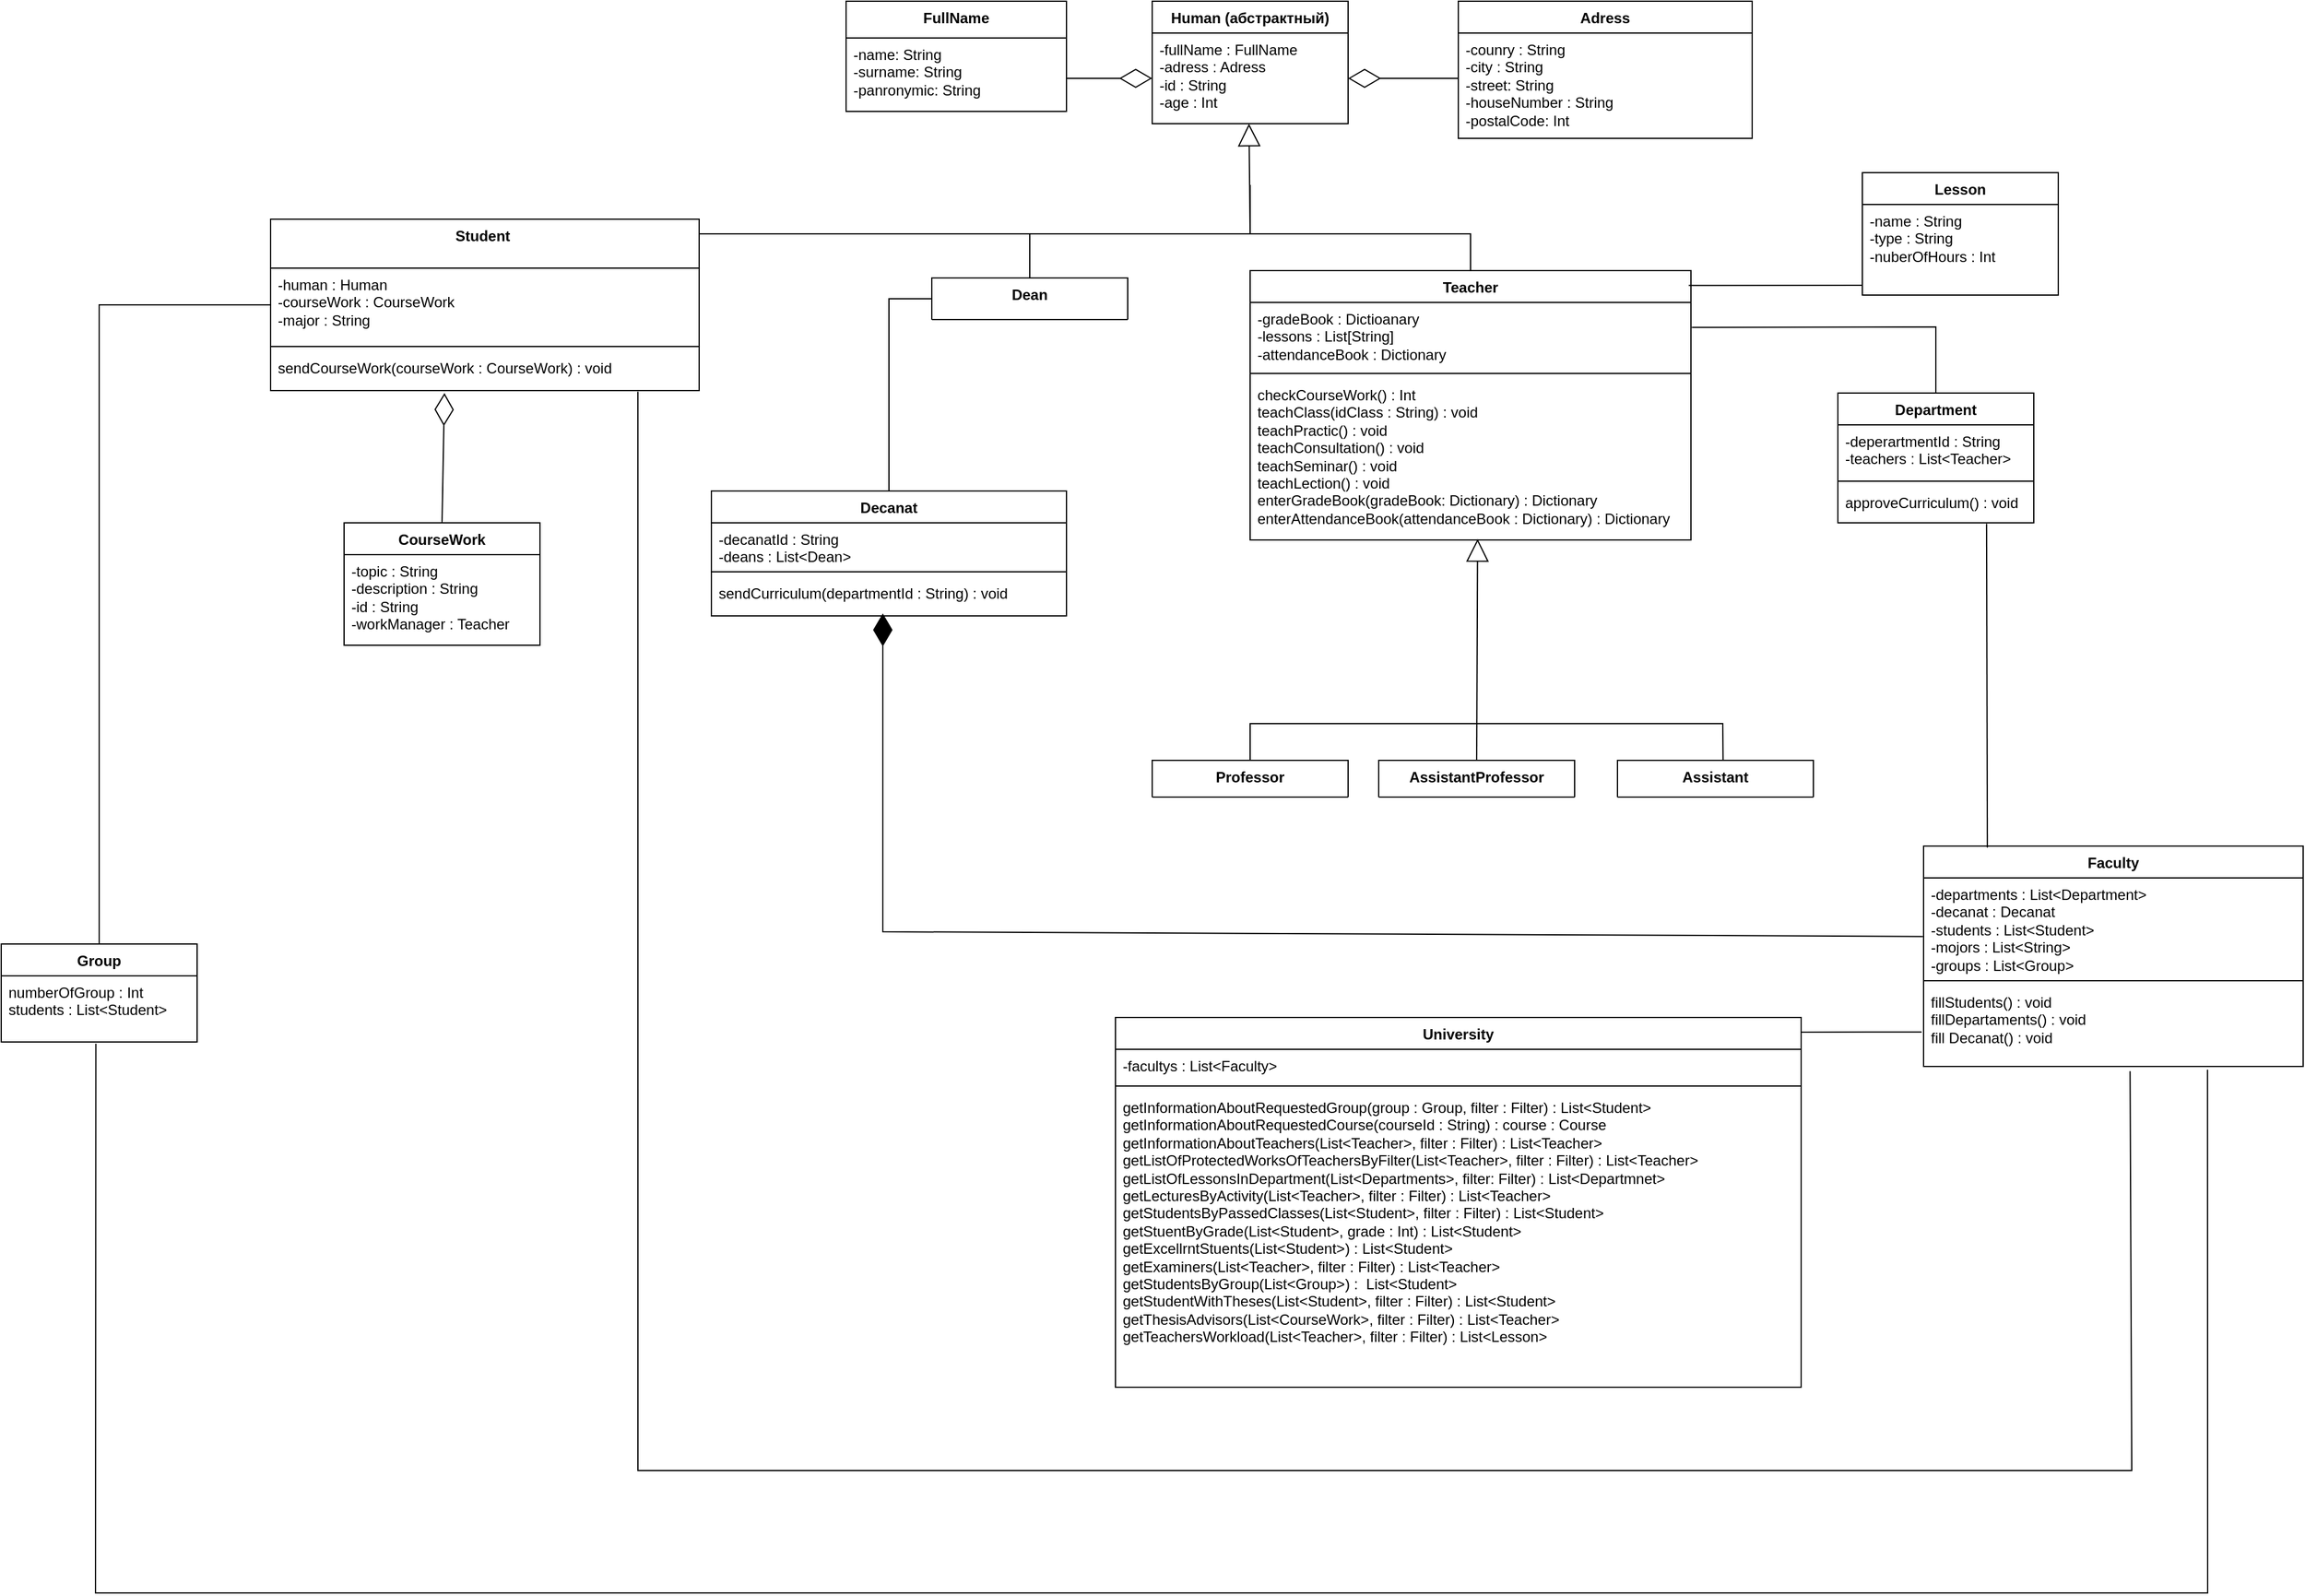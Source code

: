<mxfile version="22.1.11" type="device">
  <diagram name="Page-1" id="uLWutHsh9H5jnmKMyYdZ">
    <mxGraphModel dx="3306" dy="2050" grid="1" gridSize="10" guides="1" tooltips="1" connect="1" arrows="1" fold="1" page="1" pageScale="1" pageWidth="1100" pageHeight="850" math="0" shadow="0">
      <root>
        <mxCell id="0" />
        <mxCell id="1" parent="0" />
        <mxCell id="XazD7XK5eJe6dAyfY3j4-5" value="Human (абстрактный)" style="swimlane;fontStyle=1;align=center;verticalAlign=top;childLayout=stackLayout;horizontal=1;startSize=26;horizontalStack=0;resizeParent=1;resizeParentMax=0;resizeLast=0;collapsible=1;marginBottom=0;whiteSpace=wrap;html=1;" parent="1" vertex="1">
          <mxGeometry x="40" y="-520" width="160" height="100" as="geometry" />
        </mxCell>
        <mxCell id="XazD7XK5eJe6dAyfY3j4-6" value="-fullName : FullName&lt;br&gt;-adress : Adress&lt;br&gt;-id : String&lt;br&gt;-age : Int" style="text;strokeColor=none;fillColor=none;align=left;verticalAlign=top;spacingLeft=4;spacingRight=4;overflow=hidden;rotatable=0;points=[[0,0.5],[1,0.5]];portConstraint=eastwest;whiteSpace=wrap;html=1;" parent="XazD7XK5eJe6dAyfY3j4-5" vertex="1">
          <mxGeometry y="26" width="160" height="74" as="geometry" />
        </mxCell>
        <mxCell id="XazD7XK5eJe6dAyfY3j4-7" value="" style="line;strokeWidth=1;fillColor=none;align=left;verticalAlign=middle;spacingTop=-1;spacingLeft=3;spacingRight=3;rotatable=0;labelPosition=right;points=[];portConstraint=eastwest;strokeColor=inherit;" parent="XazD7XK5eJe6dAyfY3j4-5" vertex="1">
          <mxGeometry y="100" width="160" as="geometry" />
        </mxCell>
        <mxCell id="XazD7XK5eJe6dAyfY3j4-9" value="FullName" style="swimlane;fontStyle=1;align=center;verticalAlign=top;childLayout=stackLayout;horizontal=1;startSize=30;horizontalStack=0;resizeParent=1;resizeParentMax=0;resizeLast=0;collapsible=1;marginBottom=0;whiteSpace=wrap;html=1;" parent="1" vertex="1">
          <mxGeometry x="-210" y="-520" width="180" height="90" as="geometry" />
        </mxCell>
        <mxCell id="XazD7XK5eJe6dAyfY3j4-10" value="-name: String&lt;br&gt;-surname: String&lt;br&gt;-panronymic: String" style="text;strokeColor=none;fillColor=none;align=left;verticalAlign=top;spacingLeft=4;spacingRight=4;overflow=hidden;rotatable=0;points=[[0,0.5],[1,0.5]];portConstraint=eastwest;whiteSpace=wrap;html=1;" parent="XazD7XK5eJe6dAyfY3j4-9" vertex="1">
          <mxGeometry y="30" width="180" height="60" as="geometry" />
        </mxCell>
        <mxCell id="XazD7XK5eJe6dAyfY3j4-17" value="Adress" style="swimlane;fontStyle=1;align=center;verticalAlign=top;childLayout=stackLayout;horizontal=1;startSize=26;horizontalStack=0;resizeParent=1;resizeParentMax=0;resizeLast=0;collapsible=1;marginBottom=0;whiteSpace=wrap;html=1;" parent="1" vertex="1">
          <mxGeometry x="290" y="-520" width="240" height="112" as="geometry" />
        </mxCell>
        <mxCell id="XazD7XK5eJe6dAyfY3j4-18" value="-counry : String&lt;br&gt;-city : String&lt;br&gt;-street: String&lt;br&gt;-houseNumber : String&lt;br&gt;-postalCode: Int" style="text;strokeColor=none;fillColor=none;align=left;verticalAlign=top;spacingLeft=4;spacingRight=4;overflow=hidden;rotatable=0;points=[[0,0.5],[1,0.5]];portConstraint=eastwest;whiteSpace=wrap;html=1;" parent="XazD7XK5eJe6dAyfY3j4-17" vertex="1">
          <mxGeometry y="26" width="240" height="86" as="geometry" />
        </mxCell>
        <mxCell id="XazD7XK5eJe6dAyfY3j4-19" value="" style="line;strokeWidth=1;fillColor=none;align=left;verticalAlign=middle;spacingTop=-1;spacingLeft=3;spacingRight=3;rotatable=0;labelPosition=right;points=[];portConstraint=eastwest;strokeColor=inherit;" parent="XazD7XK5eJe6dAyfY3j4-17" vertex="1">
          <mxGeometry y="112" width="240" as="geometry" />
        </mxCell>
        <mxCell id="XazD7XK5eJe6dAyfY3j4-21" value="Student&amp;nbsp;" style="swimlane;fontStyle=1;align=center;verticalAlign=top;childLayout=stackLayout;horizontal=1;startSize=40;horizontalStack=0;resizeParent=1;resizeParentMax=0;resizeLast=0;collapsible=1;marginBottom=0;whiteSpace=wrap;html=1;" parent="1" vertex="1">
          <mxGeometry x="-680" y="-342" width="350" height="140" as="geometry" />
        </mxCell>
        <mxCell id="XazD7XK5eJe6dAyfY3j4-22" value="-human : Human&lt;br&gt;-courseWork : CourseWork&lt;br&gt;-major : String&lt;br&gt;" style="text;strokeColor=none;fillColor=none;align=left;verticalAlign=top;spacingLeft=4;spacingRight=4;overflow=hidden;rotatable=0;points=[[0,0.5],[1,0.5]];portConstraint=eastwest;whiteSpace=wrap;html=1;" parent="XazD7XK5eJe6dAyfY3j4-21" vertex="1">
          <mxGeometry y="40" width="350" height="60" as="geometry" />
        </mxCell>
        <mxCell id="XazD7XK5eJe6dAyfY3j4-23" value="" style="line;strokeWidth=1;fillColor=none;align=left;verticalAlign=middle;spacingTop=-1;spacingLeft=3;spacingRight=3;rotatable=0;labelPosition=right;points=[];portConstraint=eastwest;strokeColor=inherit;" parent="XazD7XK5eJe6dAyfY3j4-21" vertex="1">
          <mxGeometry y="100" width="350" height="8" as="geometry" />
        </mxCell>
        <mxCell id="XazD7XK5eJe6dAyfY3j4-24" value="sendCourseWork(courseWork : CourseWork) : void" style="text;strokeColor=none;fillColor=none;align=left;verticalAlign=top;spacingLeft=4;spacingRight=4;overflow=hidden;rotatable=0;points=[[0,0.5],[1,0.5]];portConstraint=eastwest;whiteSpace=wrap;html=1;" parent="XazD7XK5eJe6dAyfY3j4-21" vertex="1">
          <mxGeometry y="108" width="350" height="32" as="geometry" />
        </mxCell>
        <mxCell id="XazD7XK5eJe6dAyfY3j4-25" value="Teacher" style="swimlane;fontStyle=1;align=center;verticalAlign=top;childLayout=stackLayout;horizontal=1;startSize=26;horizontalStack=0;resizeParent=1;resizeParentMax=0;resizeLast=0;collapsible=1;marginBottom=0;whiteSpace=wrap;html=1;" parent="1" vertex="1">
          <mxGeometry x="120" y="-300" width="360" height="220" as="geometry" />
        </mxCell>
        <mxCell id="XazD7XK5eJe6dAyfY3j4-26" value="-gradeBook : Dictioanary&lt;br&gt;-lessons : List[String]&lt;br&gt;-attendanceBook : Dictionary" style="text;strokeColor=none;fillColor=none;align=left;verticalAlign=top;spacingLeft=4;spacingRight=4;overflow=hidden;rotatable=0;points=[[0,0.5],[1,0.5]];portConstraint=eastwest;whiteSpace=wrap;html=1;" parent="XazD7XK5eJe6dAyfY3j4-25" vertex="1">
          <mxGeometry y="26" width="360" height="54" as="geometry" />
        </mxCell>
        <mxCell id="XazD7XK5eJe6dAyfY3j4-27" value="" style="line;strokeWidth=1;fillColor=none;align=left;verticalAlign=middle;spacingTop=-1;spacingLeft=3;spacingRight=3;rotatable=0;labelPosition=right;points=[];portConstraint=eastwest;strokeColor=inherit;" parent="XazD7XK5eJe6dAyfY3j4-25" vertex="1">
          <mxGeometry y="80" width="360" height="8" as="geometry" />
        </mxCell>
        <mxCell id="XazD7XK5eJe6dAyfY3j4-28" value="checkCourseWork() : Int&lt;br&gt;teachClass(idClass : String) : void&lt;br&gt;teachPractic() : void&lt;br&gt;teachConsultation() : void&lt;br&gt;teachSeminar() : void&lt;br&gt;teachLection() : void&lt;br&gt;enterGradeBook(gradeBook: Dictionary) : Dictionary&lt;br&gt;enterAttendanceBook(attendanceBook : Dictionary) : Dictionary&amp;nbsp;" style="text;strokeColor=none;fillColor=none;align=left;verticalAlign=top;spacingLeft=4;spacingRight=4;overflow=hidden;rotatable=0;points=[[0,0.5],[1,0.5]];portConstraint=eastwest;whiteSpace=wrap;html=1;" parent="XazD7XK5eJe6dAyfY3j4-25" vertex="1">
          <mxGeometry y="88" width="360" height="132" as="geometry" />
        </mxCell>
        <mxCell id="ZtgNmYynmjVqdtdNXjMd-1" value="Assistant&lt;br&gt;&lt;br&gt;&lt;br&gt;" style="swimlane;fontStyle=1;align=center;verticalAlign=top;childLayout=stackLayout;horizontal=1;startSize=30;horizontalStack=0;resizeParent=1;resizeParentMax=0;resizeLast=0;collapsible=1;marginBottom=0;whiteSpace=wrap;html=1;" parent="1" vertex="1">
          <mxGeometry x="420" y="100" width="160" height="30" as="geometry" />
        </mxCell>
        <mxCell id="ZtgNmYynmjVqdtdNXjMd-5" value="AssistantProfessor" style="swimlane;fontStyle=1;align=center;verticalAlign=top;childLayout=stackLayout;horizontal=1;startSize=30;horizontalStack=0;resizeParent=1;resizeParentMax=0;resizeLast=0;collapsible=1;marginBottom=0;whiteSpace=wrap;html=1;" parent="1" vertex="1">
          <mxGeometry x="225" y="100" width="160" height="30" as="geometry" />
        </mxCell>
        <mxCell id="ZtgNmYynmjVqdtdNXjMd-9" value="Professor" style="swimlane;fontStyle=1;align=center;verticalAlign=top;childLayout=stackLayout;horizontal=1;startSize=30;horizontalStack=0;resizeParent=1;resizeParentMax=0;resizeLast=0;collapsible=1;marginBottom=0;whiteSpace=wrap;html=1;" parent="1" vertex="1">
          <mxGeometry x="40" y="100" width="160" height="30" as="geometry">
            <mxRectangle x="40" y="100" width="100" height="30" as="alternateBounds" />
          </mxGeometry>
        </mxCell>
        <mxCell id="ZtgNmYynmjVqdtdNXjMd-17" value="CourseWork" style="swimlane;fontStyle=1;align=center;verticalAlign=top;childLayout=stackLayout;horizontal=1;startSize=26;horizontalStack=0;resizeParent=1;resizeParentMax=0;resizeLast=0;collapsible=1;marginBottom=0;whiteSpace=wrap;html=1;" parent="1" vertex="1">
          <mxGeometry x="-620" y="-94" width="160" height="100" as="geometry" />
        </mxCell>
        <mxCell id="ZtgNmYynmjVqdtdNXjMd-18" value="-topic : String&lt;br&gt;-description : String&lt;br&gt;-id : String&lt;br&gt;-workManager : Teacher" style="text;strokeColor=none;fillColor=none;align=left;verticalAlign=top;spacingLeft=4;spacingRight=4;overflow=hidden;rotatable=0;points=[[0,0.5],[1,0.5]];portConstraint=eastwest;whiteSpace=wrap;html=1;" parent="ZtgNmYynmjVqdtdNXjMd-17" vertex="1">
          <mxGeometry y="26" width="160" height="74" as="geometry" />
        </mxCell>
        <mxCell id="7ef6itl0ADpy9ATKDCFH-1" value="Decanat" style="swimlane;fontStyle=1;align=center;verticalAlign=top;childLayout=stackLayout;horizontal=1;startSize=26;horizontalStack=0;resizeParent=1;resizeParentMax=0;resizeLast=0;collapsible=1;marginBottom=0;whiteSpace=wrap;html=1;" parent="1" vertex="1">
          <mxGeometry x="-320" y="-120" width="290" height="102" as="geometry" />
        </mxCell>
        <mxCell id="7ef6itl0ADpy9ATKDCFH-2" value="-decanatId : String&lt;br&gt;-deans : List&amp;lt;Dean&amp;gt;" style="text;strokeColor=none;fillColor=none;align=left;verticalAlign=top;spacingLeft=4;spacingRight=4;overflow=hidden;rotatable=0;points=[[0,0.5],[1,0.5]];portConstraint=eastwest;whiteSpace=wrap;html=1;" parent="7ef6itl0ADpy9ATKDCFH-1" vertex="1">
          <mxGeometry y="26" width="290" height="36" as="geometry" />
        </mxCell>
        <mxCell id="7ef6itl0ADpy9ATKDCFH-3" value="" style="line;strokeWidth=1;fillColor=none;align=left;verticalAlign=middle;spacingTop=-1;spacingLeft=3;spacingRight=3;rotatable=0;labelPosition=right;points=[];portConstraint=eastwest;strokeColor=inherit;" parent="7ef6itl0ADpy9ATKDCFH-1" vertex="1">
          <mxGeometry y="62" width="290" height="8" as="geometry" />
        </mxCell>
        <mxCell id="7ef6itl0ADpy9ATKDCFH-4" value="sendCurriculum(departmentId : String) : void" style="text;strokeColor=none;fillColor=none;align=left;verticalAlign=top;spacingLeft=4;spacingRight=4;overflow=hidden;rotatable=0;points=[[0,0.5],[1,0.5]];portConstraint=eastwest;whiteSpace=wrap;html=1;" parent="7ef6itl0ADpy9ATKDCFH-1" vertex="1">
          <mxGeometry y="70" width="290" height="32" as="geometry" />
        </mxCell>
        <mxCell id="7ef6itl0ADpy9ATKDCFH-9" value="Department" style="swimlane;fontStyle=1;align=center;verticalAlign=top;childLayout=stackLayout;horizontal=1;startSize=26;horizontalStack=0;resizeParent=1;resizeParentMax=0;resizeLast=0;collapsible=1;marginBottom=0;whiteSpace=wrap;html=1;" parent="1" vertex="1">
          <mxGeometry x="600" y="-200" width="160" height="106" as="geometry" />
        </mxCell>
        <mxCell id="7ef6itl0ADpy9ATKDCFH-10" value="-deperartmentId : String&lt;br&gt;-teachers : List&amp;lt;Teacher&amp;gt;" style="text;strokeColor=none;fillColor=none;align=left;verticalAlign=top;spacingLeft=4;spacingRight=4;overflow=hidden;rotatable=0;points=[[0,0.5],[1,0.5]];portConstraint=eastwest;whiteSpace=wrap;html=1;" parent="7ef6itl0ADpy9ATKDCFH-9" vertex="1">
          <mxGeometry y="26" width="160" height="42" as="geometry" />
        </mxCell>
        <mxCell id="7ef6itl0ADpy9ATKDCFH-11" value="" style="line;strokeWidth=1;fillColor=none;align=left;verticalAlign=middle;spacingTop=-1;spacingLeft=3;spacingRight=3;rotatable=0;labelPosition=right;points=[];portConstraint=eastwest;strokeColor=inherit;" parent="7ef6itl0ADpy9ATKDCFH-9" vertex="1">
          <mxGeometry y="68" width="160" height="8" as="geometry" />
        </mxCell>
        <mxCell id="7ef6itl0ADpy9ATKDCFH-12" value="approveCurriculum() : void" style="text;strokeColor=none;fillColor=none;align=left;verticalAlign=top;spacingLeft=4;spacingRight=4;overflow=hidden;rotatable=0;points=[[0,0.5],[1,0.5]];portConstraint=eastwest;whiteSpace=wrap;html=1;" parent="7ef6itl0ADpy9ATKDCFH-9" vertex="1">
          <mxGeometry y="76" width="160" height="30" as="geometry" />
        </mxCell>
        <mxCell id="7ef6itl0ADpy9ATKDCFH-13" value="Dean" style="swimlane;fontStyle=1;align=center;verticalAlign=top;childLayout=stackLayout;horizontal=1;startSize=34;horizontalStack=0;resizeParent=1;resizeParentMax=0;resizeLast=0;collapsible=1;marginBottom=0;whiteSpace=wrap;html=1;" parent="1" vertex="1">
          <mxGeometry x="-140" y="-294" width="160" height="34" as="geometry" />
        </mxCell>
        <mxCell id="7ef6itl0ADpy9ATKDCFH-17" value="Faculty" style="swimlane;fontStyle=1;align=center;verticalAlign=top;childLayout=stackLayout;horizontal=1;startSize=26;horizontalStack=0;resizeParent=1;resizeParentMax=0;resizeLast=0;collapsible=1;marginBottom=0;whiteSpace=wrap;html=1;" parent="1" vertex="1">
          <mxGeometry x="670" y="170" width="310" height="180" as="geometry" />
        </mxCell>
        <mxCell id="7ef6itl0ADpy9ATKDCFH-18" value="-departments : List&amp;lt;Department&amp;gt;&lt;br&gt;-decanat : Decanat&lt;br&gt;-students : List&amp;lt;Student&amp;gt;&lt;br&gt;-mojors : List&amp;lt;String&amp;gt;&lt;br&gt;-groups : List&amp;lt;Group&amp;gt;&amp;nbsp;" style="text;strokeColor=none;fillColor=none;align=left;verticalAlign=top;spacingLeft=4;spacingRight=4;overflow=hidden;rotatable=0;points=[[0,0.5],[1,0.5]];portConstraint=eastwest;whiteSpace=wrap;html=1;" parent="7ef6itl0ADpy9ATKDCFH-17" vertex="1">
          <mxGeometry y="26" width="310" height="80" as="geometry" />
        </mxCell>
        <mxCell id="7ef6itl0ADpy9ATKDCFH-19" value="" style="line;strokeWidth=1;fillColor=none;align=left;verticalAlign=middle;spacingTop=-1;spacingLeft=3;spacingRight=3;rotatable=0;labelPosition=right;points=[];portConstraint=eastwest;strokeColor=inherit;" parent="7ef6itl0ADpy9ATKDCFH-17" vertex="1">
          <mxGeometry y="106" width="310" height="8" as="geometry" />
        </mxCell>
        <mxCell id="7ef6itl0ADpy9ATKDCFH-20" value="fillStudents() : void&lt;br&gt;fillDepartaments() : void&lt;br&gt;fill Decanat() : void" style="text;strokeColor=none;fillColor=none;align=left;verticalAlign=top;spacingLeft=4;spacingRight=4;overflow=hidden;rotatable=0;points=[[0,0.5],[1,0.5]];portConstraint=eastwest;whiteSpace=wrap;html=1;" parent="7ef6itl0ADpy9ATKDCFH-17" vertex="1">
          <mxGeometry y="114" width="310" height="66" as="geometry" />
        </mxCell>
        <mxCell id="7ef6itl0ADpy9ATKDCFH-21" value="University" style="swimlane;fontStyle=1;align=center;verticalAlign=top;childLayout=stackLayout;horizontal=1;startSize=26;horizontalStack=0;resizeParent=1;resizeParentMax=0;resizeLast=0;collapsible=1;marginBottom=0;whiteSpace=wrap;html=1;" parent="1" vertex="1">
          <mxGeometry x="10" y="310" width="560" height="302" as="geometry" />
        </mxCell>
        <mxCell id="7ef6itl0ADpy9ATKDCFH-22" value="-facultys : List&amp;lt;Faculty&amp;gt;" style="text;strokeColor=none;fillColor=none;align=left;verticalAlign=top;spacingLeft=4;spacingRight=4;overflow=hidden;rotatable=0;points=[[0,0.5],[1,0.5]];portConstraint=eastwest;whiteSpace=wrap;html=1;" parent="7ef6itl0ADpy9ATKDCFH-21" vertex="1">
          <mxGeometry y="26" width="560" height="26" as="geometry" />
        </mxCell>
        <mxCell id="7ef6itl0ADpy9ATKDCFH-23" value="" style="line;strokeWidth=1;fillColor=none;align=left;verticalAlign=middle;spacingTop=-1;spacingLeft=3;spacingRight=3;rotatable=0;labelPosition=right;points=[];portConstraint=eastwest;strokeColor=inherit;" parent="7ef6itl0ADpy9ATKDCFH-21" vertex="1">
          <mxGeometry y="52" width="560" height="8" as="geometry" />
        </mxCell>
        <mxCell id="7ef6itl0ADpy9ATKDCFH-24" value="getInformationAboutRequestedGroup(group : Group, filter : Filter) : List&amp;lt;Student&amp;gt;&lt;br&gt;getInformationAboutRequestedCourse(courseId : String) : course : Course&lt;br&gt;getInformationAboutTeachers(List&amp;lt;Teacher&amp;gt;, filter : Filter) : List&amp;lt;Teacher&amp;gt;&lt;br&gt;getListOfProtectedWorksOfTeachersByFilter(List&amp;lt;Teacher&amp;gt;, filter : Filter) : List&amp;lt;Teacher&amp;gt;&lt;br&gt;getListOfLessonsInDepartment(List&amp;lt;Departments&amp;gt;, filter: Filter) : List&amp;lt;Departmnet&amp;gt;&lt;br&gt;getLecturesByActivity(List&amp;lt;Teacher&amp;gt;, filter : Filter) : List&amp;lt;Teacher&amp;gt;&lt;br&gt;getStudentsByPassedClasses(List&amp;lt;Student&amp;gt;, filter : Filter) : List&amp;lt;Student&amp;gt;&lt;br&gt;getStuentByGrade(List&amp;lt;Student&amp;gt;, grade : Int) : List&amp;lt;Student&amp;gt;&lt;br&gt;getExcellrntStuents(List&amp;lt;Student&amp;gt;) : List&amp;lt;Student&amp;gt;&lt;br&gt;getExaminers(List&amp;lt;Teacher&amp;gt;, filter : Filter) : List&amp;lt;Teacher&amp;gt;&lt;br&gt;getStudentsByGroup(List&amp;lt;Group&amp;gt;) :&amp;nbsp; List&amp;lt;Student&amp;gt;&lt;br&gt;getStudentWithTheses(List&amp;lt;Student&amp;gt;, filter : Filter) : List&amp;lt;Student&amp;gt;&lt;br&gt;getThesisAdvisors(List&amp;lt;CourseWork&amp;gt;, filter : Filter) : List&amp;lt;Teacher&amp;gt;&lt;br&gt;getTeachersWorkload(List&amp;lt;Teacher&amp;gt;, filter : Filter) : List&amp;lt;Lesson&amp;gt;" style="text;strokeColor=none;fillColor=none;align=left;verticalAlign=top;spacingLeft=4;spacingRight=4;overflow=hidden;rotatable=0;points=[[0,0.5],[1,0.5]];portConstraint=eastwest;whiteSpace=wrap;html=1;" parent="7ef6itl0ADpy9ATKDCFH-21" vertex="1">
          <mxGeometry y="60" width="560" height="242" as="geometry" />
        </mxCell>
        <mxCell id="E4c63uG_bR85Fa3Yem5U-2" value="" style="endArrow=diamondThin;endFill=0;endSize=24;html=1;rounded=0;entryX=1;entryY=0.5;entryDx=0;entryDy=0;" parent="1" target="XazD7XK5eJe6dAyfY3j4-6" edge="1">
          <mxGeometry width="160" relative="1" as="geometry">
            <mxPoint x="290" y="-457" as="sourcePoint" />
            <mxPoint x="600" y="-400" as="targetPoint" />
          </mxGeometry>
        </mxCell>
        <mxCell id="E4c63uG_bR85Fa3Yem5U-6" value="" style="endArrow=block;endSize=16;endFill=0;html=1;rounded=0;exitX=0.5;exitY=0;exitDx=0;exitDy=0;entryX=0.494;entryY=0;entryDx=0;entryDy=0;entryPerimeter=0;" parent="1" source="XazD7XK5eJe6dAyfY3j4-25" target="XazD7XK5eJe6dAyfY3j4-7" edge="1">
          <mxGeometry x="-0.068" y="-30" width="160" relative="1" as="geometry">
            <mxPoint x="440" y="-210" as="sourcePoint" />
            <mxPoint x="120" y="-410" as="targetPoint" />
            <Array as="points">
              <mxPoint x="300" y="-330" />
              <mxPoint x="120" y="-330" />
            </Array>
            <mxPoint as="offset" />
          </mxGeometry>
        </mxCell>
        <mxCell id="E4c63uG_bR85Fa3Yem5U-8" value="" style="endArrow=none;html=1;rounded=0;exitX=0.5;exitY=0;exitDx=0;exitDy=0;" parent="1" source="7ef6itl0ADpy9ATKDCFH-13" edge="1">
          <mxGeometry width="50" height="50" relative="1" as="geometry">
            <mxPoint x="270" y="-120" as="sourcePoint" />
            <mxPoint x="120" y="-370" as="targetPoint" />
            <Array as="points">
              <mxPoint x="-60" y="-330" />
              <mxPoint x="120" y="-330" />
            </Array>
          </mxGeometry>
        </mxCell>
        <mxCell id="E4c63uG_bR85Fa3Yem5U-9" value="" style="endArrow=block;endSize=16;endFill=0;html=1;rounded=0;exitX=0.5;exitY=0;exitDx=0;exitDy=0;entryX=0.516;entryY=0.994;entryDx=0;entryDy=0;entryPerimeter=0;" parent="1" source="ZtgNmYynmjVqdtdNXjMd-5" target="XazD7XK5eJe6dAyfY3j4-28" edge="1">
          <mxGeometry width="160" relative="1" as="geometry">
            <mxPoint x="290" as="sourcePoint" />
            <mxPoint x="450" as="targetPoint" />
          </mxGeometry>
        </mxCell>
        <mxCell id="E4c63uG_bR85Fa3Yem5U-11" value="" style="endArrow=none;html=1;rounded=0;exitX=0.5;exitY=0;exitDx=0;exitDy=0;" parent="1" source="ZtgNmYynmjVqdtdNXjMd-9" edge="1">
          <mxGeometry width="50" height="50" relative="1" as="geometry">
            <mxPoint x="350" y="180" as="sourcePoint" />
            <mxPoint x="310" y="70" as="targetPoint" />
            <Array as="points">
              <mxPoint x="120" y="70" />
            </Array>
          </mxGeometry>
        </mxCell>
        <mxCell id="E4c63uG_bR85Fa3Yem5U-12" value="" style="endArrow=none;html=1;rounded=0;entryX=0.539;entryY=0.006;entryDx=0;entryDy=0;entryPerimeter=0;" parent="1" target="ZtgNmYynmjVqdtdNXjMd-1" edge="1">
          <mxGeometry width="50" height="50" relative="1" as="geometry">
            <mxPoint x="310" y="70" as="sourcePoint" />
            <mxPoint x="400" y="130" as="targetPoint" />
            <Array as="points">
              <mxPoint x="506" y="70" />
            </Array>
          </mxGeometry>
        </mxCell>
        <mxCell id="E4c63uG_bR85Fa3Yem5U-13" value="" style="endArrow=diamondThin;endFill=0;endSize=24;html=1;rounded=0;entryX=0;entryY=0.5;entryDx=0;entryDy=0;" parent="1" target="XazD7XK5eJe6dAyfY3j4-6" edge="1">
          <mxGeometry width="160" relative="1" as="geometry">
            <mxPoint x="-30" y="-457" as="sourcePoint" />
            <mxPoint x="270" y="-320" as="targetPoint" />
          </mxGeometry>
        </mxCell>
        <mxCell id="E4c63uG_bR85Fa3Yem5U-16" value="" style="endArrow=none;html=1;rounded=0;exitX=0.5;exitY=0;exitDx=0;exitDy=0;entryX=0;entryY=0.5;entryDx=0;entryDy=0;" parent="1" source="7ef6itl0ADpy9ATKDCFH-1" target="7ef6itl0ADpy9ATKDCFH-13" edge="1">
          <mxGeometry width="50" height="50" relative="1" as="geometry">
            <mxPoint x="-10" y="-110" as="sourcePoint" />
            <mxPoint x="-140" y="-246" as="targetPoint" />
            <Array as="points">
              <mxPoint x="-175" y="-277" />
            </Array>
          </mxGeometry>
        </mxCell>
        <mxCell id="E4c63uG_bR85Fa3Yem5U-18" value="" style="endArrow=none;html=1;rounded=0;" parent="1" edge="1">
          <mxGeometry width="50" height="50" relative="1" as="geometry">
            <mxPoint x="-330" y="-330" as="sourcePoint" />
            <mxPoint x="-60" y="-330" as="targetPoint" />
          </mxGeometry>
        </mxCell>
        <mxCell id="E4c63uG_bR85Fa3Yem5U-19" value="" style="endArrow=diamondThin;endFill=0;endSize=24;html=1;rounded=0;exitX=0.5;exitY=0;exitDx=0;exitDy=0;" parent="1" source="ZtgNmYynmjVqdtdNXjMd-17" edge="1">
          <mxGeometry width="160" relative="1" as="geometry">
            <mxPoint x="-350" y="-200" as="sourcePoint" />
            <mxPoint x="-538" y="-200" as="targetPoint" />
          </mxGeometry>
        </mxCell>
        <mxCell id="E4c63uG_bR85Fa3Yem5U-21" value="" style="endArrow=none;html=1;rounded=0;exitX=0.5;exitY=0;exitDx=0;exitDy=0;entryX=1.002;entryY=0.378;entryDx=0;entryDy=0;entryPerimeter=0;" parent="1" source="7ef6itl0ADpy9ATKDCFH-9" target="XazD7XK5eJe6dAyfY3j4-26" edge="1">
          <mxGeometry width="50" height="50" relative="1" as="geometry">
            <mxPoint x="110" y="-50" as="sourcePoint" />
            <mxPoint x="160" y="-100" as="targetPoint" />
            <Array as="points">
              <mxPoint x="680" y="-254" />
            </Array>
          </mxGeometry>
        </mxCell>
        <mxCell id="E4c63uG_bR85Fa3Yem5U-27" value="" style="endArrow=none;html=1;rounded=0;exitX=0.857;exitY=1.029;exitDx=0;exitDy=0;exitPerimeter=0;entryX=0.544;entryY=1.058;entryDx=0;entryDy=0;entryPerimeter=0;" parent="1" source="XazD7XK5eJe6dAyfY3j4-24" target="7ef6itl0ADpy9ATKDCFH-20" edge="1">
          <mxGeometry width="50" height="50" relative="1" as="geometry">
            <mxPoint x="-280" y="-340" as="sourcePoint" />
            <mxPoint x="840" y="430" as="targetPoint" />
            <Array as="points">
              <mxPoint x="-380" y="680" />
              <mxPoint x="190" y="680" />
              <mxPoint x="840" y="680" />
            </Array>
          </mxGeometry>
        </mxCell>
        <mxCell id="E4c63uG_bR85Fa3Yem5U-28" value="" style="endArrow=diamondThin;endFill=1;endSize=24;html=1;rounded=0;exitX=-0.002;exitY=0.598;exitDx=0;exitDy=0;exitPerimeter=0;" parent="1" source="7ef6itl0ADpy9ATKDCFH-18" edge="1">
          <mxGeometry width="160" relative="1" as="geometry">
            <mxPoint x="70" y="70" as="sourcePoint" />
            <mxPoint x="-180" y="-20" as="targetPoint" />
            <Array as="points">
              <mxPoint x="-180" y="240" />
            </Array>
          </mxGeometry>
        </mxCell>
        <mxCell id="6QaSU9edA8EOSZY9ZWwp-10" value="" style="endArrow=none;html=1;rounded=0;entryX=0.759;entryY=1.026;entryDx=0;entryDy=0;entryPerimeter=0;exitX=0.168;exitY=0.007;exitDx=0;exitDy=0;exitPerimeter=0;" parent="1" source="7ef6itl0ADpy9ATKDCFH-17" target="7ef6itl0ADpy9ATKDCFH-12" edge="1">
          <mxGeometry width="50" height="50" relative="1" as="geometry">
            <mxPoint x="721" y="160" as="sourcePoint" />
            <mxPoint x="950" y="50" as="targetPoint" />
          </mxGeometry>
        </mxCell>
        <mxCell id="ISQjw2y_NrvmpQKH5KQh-1" value="Group" style="swimlane;fontStyle=1;align=center;verticalAlign=top;childLayout=stackLayout;horizontal=1;startSize=26;horizontalStack=0;resizeParent=1;resizeParentMax=0;resizeLast=0;collapsible=1;marginBottom=0;whiteSpace=wrap;html=1;" vertex="1" parent="1">
          <mxGeometry x="-900" y="250" width="160" height="80" as="geometry" />
        </mxCell>
        <mxCell id="ISQjw2y_NrvmpQKH5KQh-2" value="numberOfGroup : Int&lt;br&gt;students : List&amp;lt;Student&amp;gt;" style="text;strokeColor=none;fillColor=none;align=left;verticalAlign=top;spacingLeft=4;spacingRight=4;overflow=hidden;rotatable=0;points=[[0,0.5],[1,0.5]];portConstraint=eastwest;whiteSpace=wrap;html=1;" vertex="1" parent="ISQjw2y_NrvmpQKH5KQh-1">
          <mxGeometry y="26" width="160" height="54" as="geometry" />
        </mxCell>
        <mxCell id="ISQjw2y_NrvmpQKH5KQh-9" value="" style="endArrow=none;html=1;rounded=0;exitX=0.5;exitY=0;exitDx=0;exitDy=0;entryX=0;entryY=0.5;entryDx=0;entryDy=0;" edge="1" parent="1" source="ISQjw2y_NrvmpQKH5KQh-1" target="XazD7XK5eJe6dAyfY3j4-22">
          <mxGeometry width="50" height="50" relative="1" as="geometry">
            <mxPoint x="-310" y="190" as="sourcePoint" />
            <mxPoint x="-260" y="140" as="targetPoint" />
            <Array as="points">
              <mxPoint x="-820" y="-272" />
            </Array>
          </mxGeometry>
        </mxCell>
        <mxCell id="ISQjw2y_NrvmpQKH5KQh-10" value="" style="endArrow=none;html=1;rounded=0;exitX=0.483;exitY=1.025;exitDx=0;exitDy=0;exitPerimeter=0;entryX=0.748;entryY=1.039;entryDx=0;entryDy=0;entryPerimeter=0;" edge="1" parent="1" source="ISQjw2y_NrvmpQKH5KQh-2" target="7ef6itl0ADpy9ATKDCFH-20">
          <mxGeometry width="50" height="50" relative="1" as="geometry">
            <mxPoint x="-310" y="500" as="sourcePoint" />
            <mxPoint x="-430" y="760" as="targetPoint" />
            <Array as="points">
              <mxPoint x="-823" y="780" />
              <mxPoint x="902" y="780" />
            </Array>
          </mxGeometry>
        </mxCell>
        <mxCell id="ISQjw2y_NrvmpQKH5KQh-11" value="Lesson" style="swimlane;fontStyle=1;align=center;verticalAlign=top;childLayout=stackLayout;horizontal=1;startSize=26;horizontalStack=0;resizeParent=1;resizeParentMax=0;resizeLast=0;collapsible=1;marginBottom=0;whiteSpace=wrap;html=1;" vertex="1" parent="1">
          <mxGeometry x="620" y="-380" width="160" height="100" as="geometry" />
        </mxCell>
        <mxCell id="ISQjw2y_NrvmpQKH5KQh-12" value="-name : String&lt;br&gt;-type : String&lt;br&gt;-nuberOfHours : Int" style="text;strokeColor=none;fillColor=none;align=left;verticalAlign=top;spacingLeft=4;spacingRight=4;overflow=hidden;rotatable=0;points=[[0,0.5],[1,0.5]];portConstraint=eastwest;whiteSpace=wrap;html=1;" vertex="1" parent="ISQjw2y_NrvmpQKH5KQh-11">
          <mxGeometry y="26" width="160" height="74" as="geometry" />
        </mxCell>
        <mxCell id="ISQjw2y_NrvmpQKH5KQh-16" value="" style="endArrow=none;html=1;rounded=0;exitX=0.995;exitY=0.055;exitDx=0;exitDy=0;exitPerimeter=0;" edge="1" parent="1" source="XazD7XK5eJe6dAyfY3j4-25">
          <mxGeometry width="50" height="50" relative="1" as="geometry">
            <mxPoint x="720" y="-290" as="sourcePoint" />
            <mxPoint x="620" y="-288" as="targetPoint" />
          </mxGeometry>
        </mxCell>
        <mxCell id="ISQjw2y_NrvmpQKH5KQh-17" value="" style="endArrow=none;html=1;rounded=0;entryX=-0.005;entryY=0.573;entryDx=0;entryDy=0;entryPerimeter=0;" edge="1" parent="1" target="7ef6itl0ADpy9ATKDCFH-20">
          <mxGeometry width="50" height="50" relative="1" as="geometry">
            <mxPoint x="570" y="322" as="sourcePoint" />
            <mxPoint x="440" y="270" as="targetPoint" />
          </mxGeometry>
        </mxCell>
      </root>
    </mxGraphModel>
  </diagram>
</mxfile>
